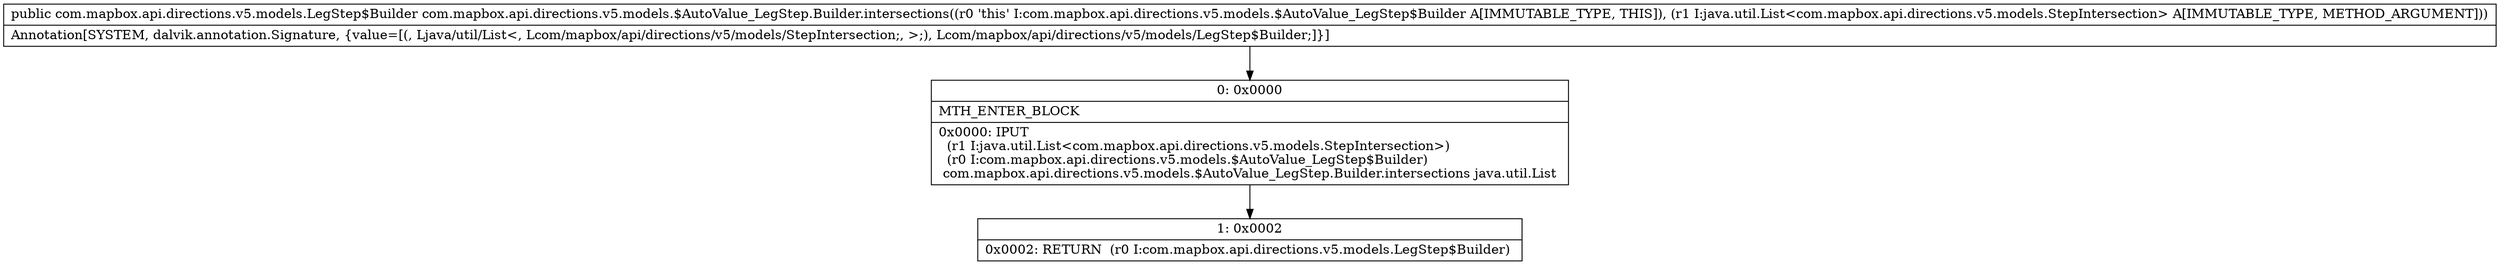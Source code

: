 digraph "CFG forcom.mapbox.api.directions.v5.models.$AutoValue_LegStep.Builder.intersections(Ljava\/util\/List;)Lcom\/mapbox\/api\/directions\/v5\/models\/LegStep$Builder;" {
Node_0 [shape=record,label="{0\:\ 0x0000|MTH_ENTER_BLOCK\l|0x0000: IPUT  \l  (r1 I:java.util.List\<com.mapbox.api.directions.v5.models.StepIntersection\>)\l  (r0 I:com.mapbox.api.directions.v5.models.$AutoValue_LegStep$Builder)\l com.mapbox.api.directions.v5.models.$AutoValue_LegStep.Builder.intersections java.util.List \l}"];
Node_1 [shape=record,label="{1\:\ 0x0002|0x0002: RETURN  (r0 I:com.mapbox.api.directions.v5.models.LegStep$Builder) \l}"];
MethodNode[shape=record,label="{public com.mapbox.api.directions.v5.models.LegStep$Builder com.mapbox.api.directions.v5.models.$AutoValue_LegStep.Builder.intersections((r0 'this' I:com.mapbox.api.directions.v5.models.$AutoValue_LegStep$Builder A[IMMUTABLE_TYPE, THIS]), (r1 I:java.util.List\<com.mapbox.api.directions.v5.models.StepIntersection\> A[IMMUTABLE_TYPE, METHOD_ARGUMENT]))  | Annotation[SYSTEM, dalvik.annotation.Signature, \{value=[(, Ljava\/util\/List\<, Lcom\/mapbox\/api\/directions\/v5\/models\/StepIntersection;, \>;), Lcom\/mapbox\/api\/directions\/v5\/models\/LegStep$Builder;]\}]\l}"];
MethodNode -> Node_0;
Node_0 -> Node_1;
}

